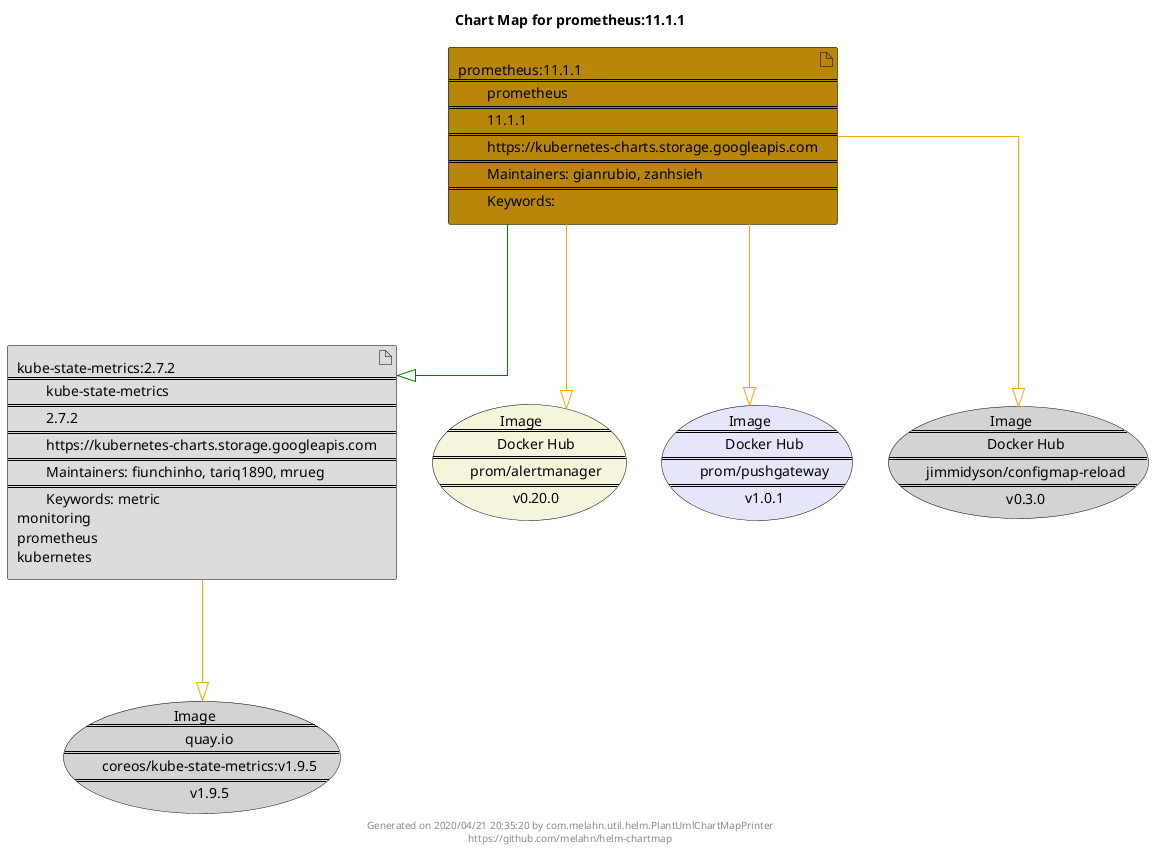 @startuml
skinparam linetype ortho
skinparam backgroundColor white
skinparam usecaseBorderColor black
skinparam usecaseArrowColor LightSlateGray
skinparam artifactBorderColor black
skinparam artifactArrowColor LightSlateGray

title Chart Map for prometheus:11.1.1

'There are 2 referenced Helm Charts
artifact "kube-state-metrics:2.7.2\n====\n\tkube-state-metrics\n====\n\t2.7.2\n====\n\thttps://kubernetes-charts.storage.googleapis.com\n====\n\tMaintainers: fiunchinho, tariq1890, mrueg\n====\n\tKeywords: metric\nmonitoring\nprometheus\nkubernetes" as kube_state_metrics_2_7_2 #Gainsboro
artifact "prometheus:11.1.1\n====\n\tprometheus\n====\n\t11.1.1\n====\n\thttps://kubernetes-charts.storage.googleapis.com\n====\n\tMaintainers: gianrubio, zanhsieh\n====\n\tKeywords: " as prometheus_11_1_1 #DarkGoldenRod

'There are 4 referenced Docker Images
usecase "Image\n====\n\tDocker Hub\n====\n\tprom/alertmanager\n====\n\tv0.20.0" as prom_alertmanager_v0_20_0 #Beige
usecase "Image\n====\n\tDocker Hub\n====\n\tprom/pushgateway\n====\n\tv1.0.1" as prom_pushgateway_v1_0_1 #Lavender
usecase "Image\n====\n\tquay.io\n====\n\tcoreos/kube-state-metrics:v1.9.5\n====\n\tv1.9.5" as quay_io_coreos_kube_state_metrics_v1_9_5 #LightGrey
usecase "Image\n====\n\tDocker Hub\n====\n\tjimmidyson/configmap-reload\n====\n\tv0.3.0" as jimmidyson_configmap_reload_v0_3_0 #LightGray

'Chart Dependencies
prometheus_11_1_1--[#green]-|>kube_state_metrics_2_7_2
kube_state_metrics_2_7_2--[#orange]-|>quay_io_coreos_kube_state_metrics_v1_9_5
prometheus_11_1_1--[#orange]-|>prom_pushgateway_v1_0_1
prometheus_11_1_1--[#orange]-|>jimmidyson_configmap_reload_v0_3_0
prometheus_11_1_1--[#orange]-|>prom_alertmanager_v0_20_0

center footer Generated on 2020/04/21 20:35:20 by com.melahn.util.helm.PlantUmlChartMapPrinter\nhttps://github.com/melahn/helm-chartmap
@enduml
